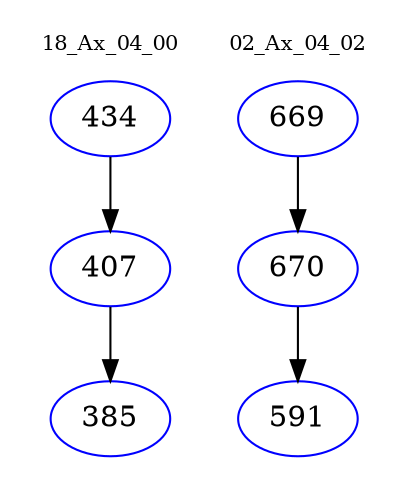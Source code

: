 digraph{
subgraph cluster_0 {
color = white
label = "18_Ax_04_00";
fontsize=10;
T0_434 [label="434", color="blue"]
T0_434 -> T0_407 [color="black"]
T0_407 [label="407", color="blue"]
T0_407 -> T0_385 [color="black"]
T0_385 [label="385", color="blue"]
}
subgraph cluster_1 {
color = white
label = "02_Ax_04_02";
fontsize=10;
T1_669 [label="669", color="blue"]
T1_669 -> T1_670 [color="black"]
T1_670 [label="670", color="blue"]
T1_670 -> T1_591 [color="black"]
T1_591 [label="591", color="blue"]
}
}
